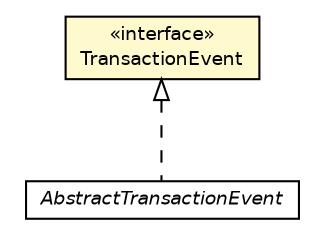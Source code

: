 #!/usr/local/bin/dot
#
# Class diagram 
# Generated by UmlGraph version 4.6 (http://www.spinellis.gr/sw/umlgraph)
#

digraph G {
	edge [fontname="Helvetica",fontsize=10,labelfontname="Helvetica",labelfontsize=10];
	node [fontname="Helvetica",fontsize=10,shape=plaintext];
	// org.apache.maven.archiva.transaction.TransactionEvent
	c145320 [label=<<table border="0" cellborder="1" cellspacing="0" cellpadding="2" port="p" bgcolor="lemonChiffon" href="./TransactionEvent.html">
		<tr><td><table border="0" cellspacing="0" cellpadding="1">
			<tr><td> &laquo;interface&raquo; </td></tr>
			<tr><td> TransactionEvent </td></tr>
		</table></td></tr>
		</table>>, fontname="Helvetica", fontcolor="black", fontsize=9.0];
	// org.apache.maven.archiva.transaction.AbstractTransactionEvent
	c145324 [label=<<table border="0" cellborder="1" cellspacing="0" cellpadding="2" port="p" href="./AbstractTransactionEvent.html">
		<tr><td><table border="0" cellspacing="0" cellpadding="1">
			<tr><td><font face="Helvetica-Oblique"> AbstractTransactionEvent </font></td></tr>
		</table></td></tr>
		</table>>, fontname="Helvetica", fontcolor="black", fontsize=9.0];
	//org.apache.maven.archiva.transaction.AbstractTransactionEvent implements org.apache.maven.archiva.transaction.TransactionEvent
	c145320:p -> c145324:p [dir=back,arrowtail=empty,style=dashed];
}

